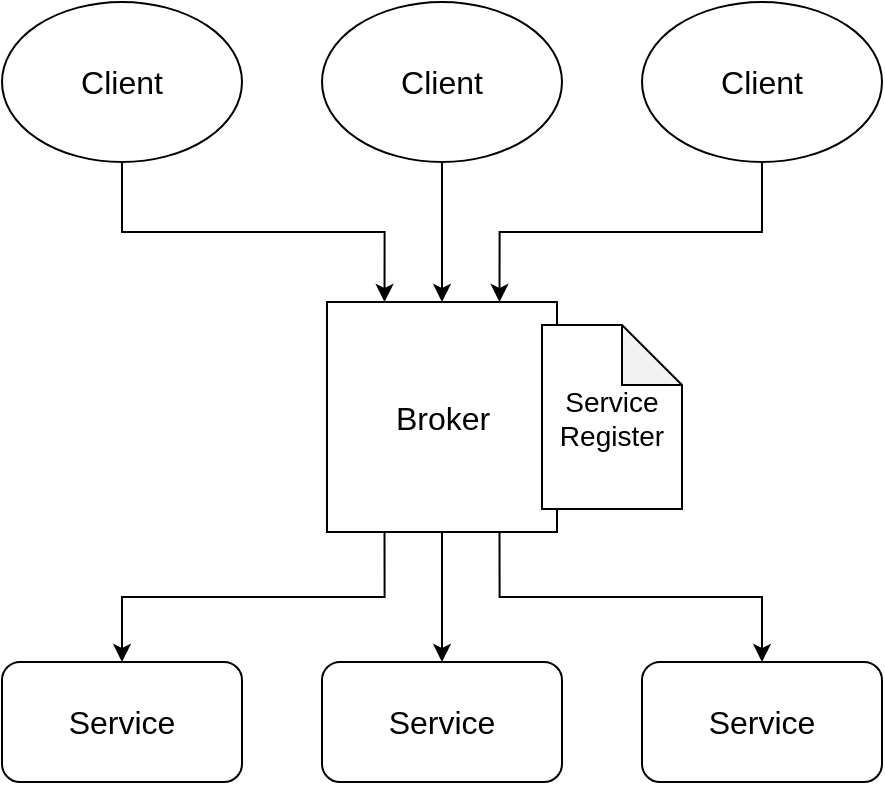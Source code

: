 <mxfile version="20.8.16" type="device"><diagram name="Page-1" id="EmvrVEdxaaQH5UVWdJDt"><mxGraphModel dx="2252" dy="902" grid="1" gridSize="10" guides="1" tooltips="1" connect="1" arrows="1" fold="1" page="1" pageScale="1" pageWidth="850" pageHeight="1100" math="0" shadow="0"><root><mxCell id="0"/><mxCell id="1" parent="0"/><mxCell id="cgD56HcXu8aioEWl0BVU-12" style="edgeStyle=orthogonalEdgeStyle;rounded=0;orthogonalLoop=1;jettySize=auto;html=1;exitX=0.5;exitY=1;exitDx=0;exitDy=0;entryX=0.25;entryY=0;entryDx=0;entryDy=0;fontSize=16;" parent="1" source="cgD56HcXu8aioEWl0BVU-4" target="cgD56HcXu8aioEWl0BVU-11" edge="1"><mxGeometry relative="1" as="geometry"/></mxCell><mxCell id="cgD56HcXu8aioEWl0BVU-4" value="Client" style="ellipse;whiteSpace=wrap;html=1;fontSize=16;" parent="1" vertex="1"><mxGeometry x="200" y="230" width="120" height="80" as="geometry"/></mxCell><mxCell id="cgD56HcXu8aioEWl0BVU-5" value="Service" style="rounded=1;whiteSpace=wrap;html=1;fontSize=16;" parent="1" vertex="1"><mxGeometry x="200" y="560" width="120" height="60" as="geometry"/></mxCell><mxCell id="cgD56HcXu8aioEWl0BVU-6" value="Service" style="rounded=1;whiteSpace=wrap;html=1;fontSize=16;" parent="1" vertex="1"><mxGeometry x="360" y="560" width="120" height="60" as="geometry"/></mxCell><mxCell id="cgD56HcXu8aioEWl0BVU-7" value="Service" style="rounded=1;whiteSpace=wrap;html=1;fontSize=16;" parent="1" vertex="1"><mxGeometry x="520" y="560" width="120" height="60" as="geometry"/></mxCell><mxCell id="cgD56HcXu8aioEWl0BVU-13" style="edgeStyle=orthogonalEdgeStyle;rounded=0;orthogonalLoop=1;jettySize=auto;html=1;exitX=0.5;exitY=1;exitDx=0;exitDy=0;entryX=0.5;entryY=0;entryDx=0;entryDy=0;fontSize=16;" parent="1" source="cgD56HcXu8aioEWl0BVU-8" target="cgD56HcXu8aioEWl0BVU-11" edge="1"><mxGeometry relative="1" as="geometry"/></mxCell><mxCell id="cgD56HcXu8aioEWl0BVU-8" value="Client" style="ellipse;whiteSpace=wrap;html=1;fontSize=16;" parent="1" vertex="1"><mxGeometry x="360" y="230" width="120" height="80" as="geometry"/></mxCell><mxCell id="cgD56HcXu8aioEWl0BVU-14" style="edgeStyle=orthogonalEdgeStyle;rounded=0;orthogonalLoop=1;jettySize=auto;html=1;exitX=0.5;exitY=1;exitDx=0;exitDy=0;entryX=0.75;entryY=0;entryDx=0;entryDy=0;fontSize=16;" parent="1" source="cgD56HcXu8aioEWl0BVU-9" target="cgD56HcXu8aioEWl0BVU-11" edge="1"><mxGeometry relative="1" as="geometry"/></mxCell><mxCell id="cgD56HcXu8aioEWl0BVU-9" value="Client" style="ellipse;whiteSpace=wrap;html=1;fontSize=16;" parent="1" vertex="1"><mxGeometry x="520" y="230" width="120" height="80" as="geometry"/></mxCell><mxCell id="cgD56HcXu8aioEWl0BVU-15" style="edgeStyle=orthogonalEdgeStyle;rounded=0;orthogonalLoop=1;jettySize=auto;html=1;exitX=0.25;exitY=1;exitDx=0;exitDy=0;fontSize=16;" parent="1" source="cgD56HcXu8aioEWl0BVU-11" target="cgD56HcXu8aioEWl0BVU-5" edge="1"><mxGeometry relative="1" as="geometry"/></mxCell><mxCell id="cgD56HcXu8aioEWl0BVU-16" style="edgeStyle=orthogonalEdgeStyle;rounded=0;orthogonalLoop=1;jettySize=auto;html=1;exitX=0.5;exitY=1;exitDx=0;exitDy=0;entryX=0.5;entryY=0;entryDx=0;entryDy=0;fontSize=16;" parent="1" source="cgD56HcXu8aioEWl0BVU-11" target="cgD56HcXu8aioEWl0BVU-6" edge="1"><mxGeometry relative="1" as="geometry"/></mxCell><mxCell id="cgD56HcXu8aioEWl0BVU-17" style="edgeStyle=orthogonalEdgeStyle;rounded=0;orthogonalLoop=1;jettySize=auto;html=1;exitX=0.75;exitY=1;exitDx=0;exitDy=0;entryX=0.5;entryY=0;entryDx=0;entryDy=0;fontSize=16;" parent="1" source="cgD56HcXu8aioEWl0BVU-11" target="cgD56HcXu8aioEWl0BVU-7" edge="1"><mxGeometry relative="1" as="geometry"/></mxCell><mxCell id="cgD56HcXu8aioEWl0BVU-11" value="Broker" style="whiteSpace=wrap;html=1;aspect=fixed;fontSize=16;" parent="1" vertex="1"><mxGeometry x="362.5" y="380" width="115" height="115" as="geometry"/></mxCell><mxCell id="cgD56HcXu8aioEWl0BVU-18" value="Service&lt;br style=&quot;font-size: 14px;&quot;&gt;Register" style="shape=note;whiteSpace=wrap;html=1;backgroundOutline=1;darkOpacity=0.05;fontSize=14;" parent="1" vertex="1"><mxGeometry x="470" y="391.5" width="70" height="92" as="geometry"/></mxCell></root></mxGraphModel></diagram></mxfile>